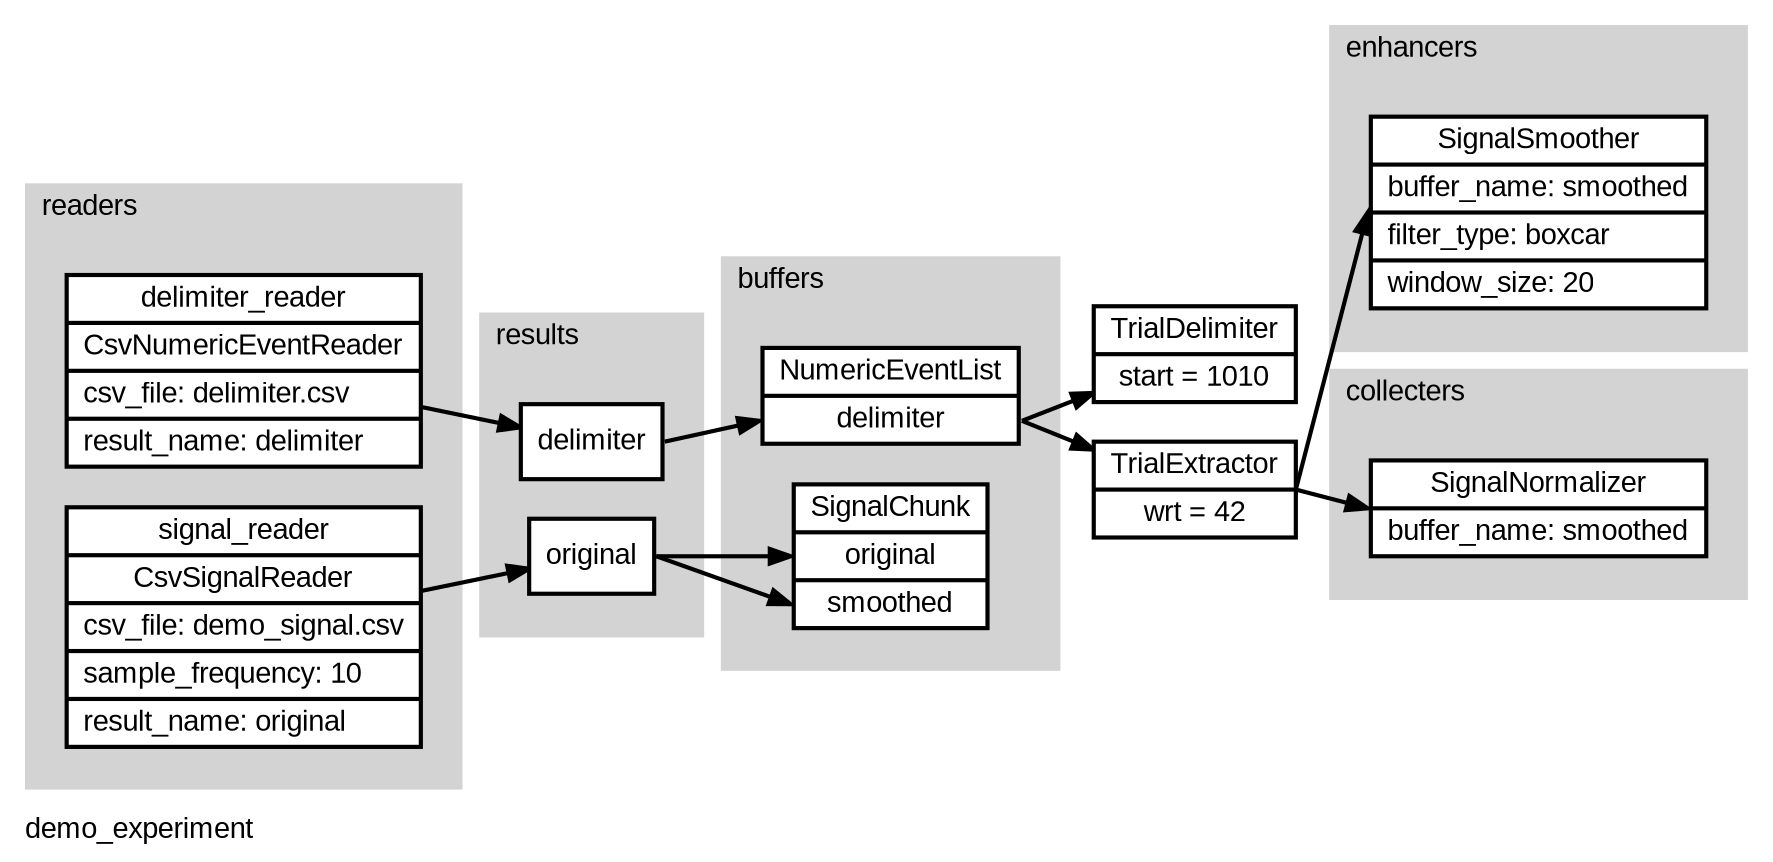 digraph demo_experiment {
	graph [fontname=Arial label=demo_experiment labeljust=l outputorder=edgesfirst overlap=scale rankdir=LR splines=false]
	node [fillcolor=white fontname=Arial penwidth=2.0 shape=record style=filled]
	edge [fontname=Arial penwidth=2.0]
	subgraph cluster_buffers {
		graph [bgcolor=lightgray color=transparent fontname=Arial label=buffers margin=20 rank=same]
		numeric_event_list [label="NumericEventList|<delimiter>delimiter"]
		signal_chunk [label="SignalChunk|<original>original|<smoothed>smoothed"]
	}
	trial_delimiter [label="TrialDelimiter|start = 1010"]
	numeric_event_list:delimiter:e -> trial_delimiter
	trial_extractor [label="TrialExtractor|wrt = 42"]
	numeric_event_list:delimiter:e -> trial_extractor
	trial_extractor:e -> enhancer_0:w
	subgraph cluster_enhancers {
		graph [bgcolor=lightgray color=transparent fontname=Arial label=enhancers margin=20 rank=same]
		enhancer_0 [label="SignalSmoother|buffer_name: smoothed\l|filter_type: boxcar\l|window_size: 20\l"]
	}
	trial_extractor:e -> collecter_0:w
	subgraph cluster_collecters {
		graph [bgcolor=lightgray color=transparent fontname=Arial label=collecters margin=20 rank=same]
		collecter_0 [label="SignalNormalizer|buffer_name: smoothed\l"]
	}
	subgraph cluster_readers {
		graph [bgcolor=lightgray color=transparent fontname=Arial label=readers margin=20 rank=same]
		delimiter_reader [label="delimiter_reader|CsvNumericEventReader|csv_file: delimiter.csv\l|result_name: delimiter\l"]
		signal_reader [label="signal_reader|CsvSignalReader|csv_file: demo_signal.csv\l|sample_frequency: 10\l|result_name: original\l"]
	}
	delimiter_reader -> delimiter_reader_results
	signal_reader -> signal_reader_results
	subgraph cluster_results {
		graph [bgcolor=lightgray color=transparent fontname=Arial label=results margin=20 rank=same]
		delimiter_reader_results [label="<delimiter>delimiter"]
		signal_reader_results [label="<original>original"]
	}
	delimiter_reader_results:delimiter:e -> numeric_event_list:delimiter:w
	signal_reader_results:original:e -> signal_chunk:original:w
	signal_reader_results:original:e -> signal_chunk:smoothed:w
}
